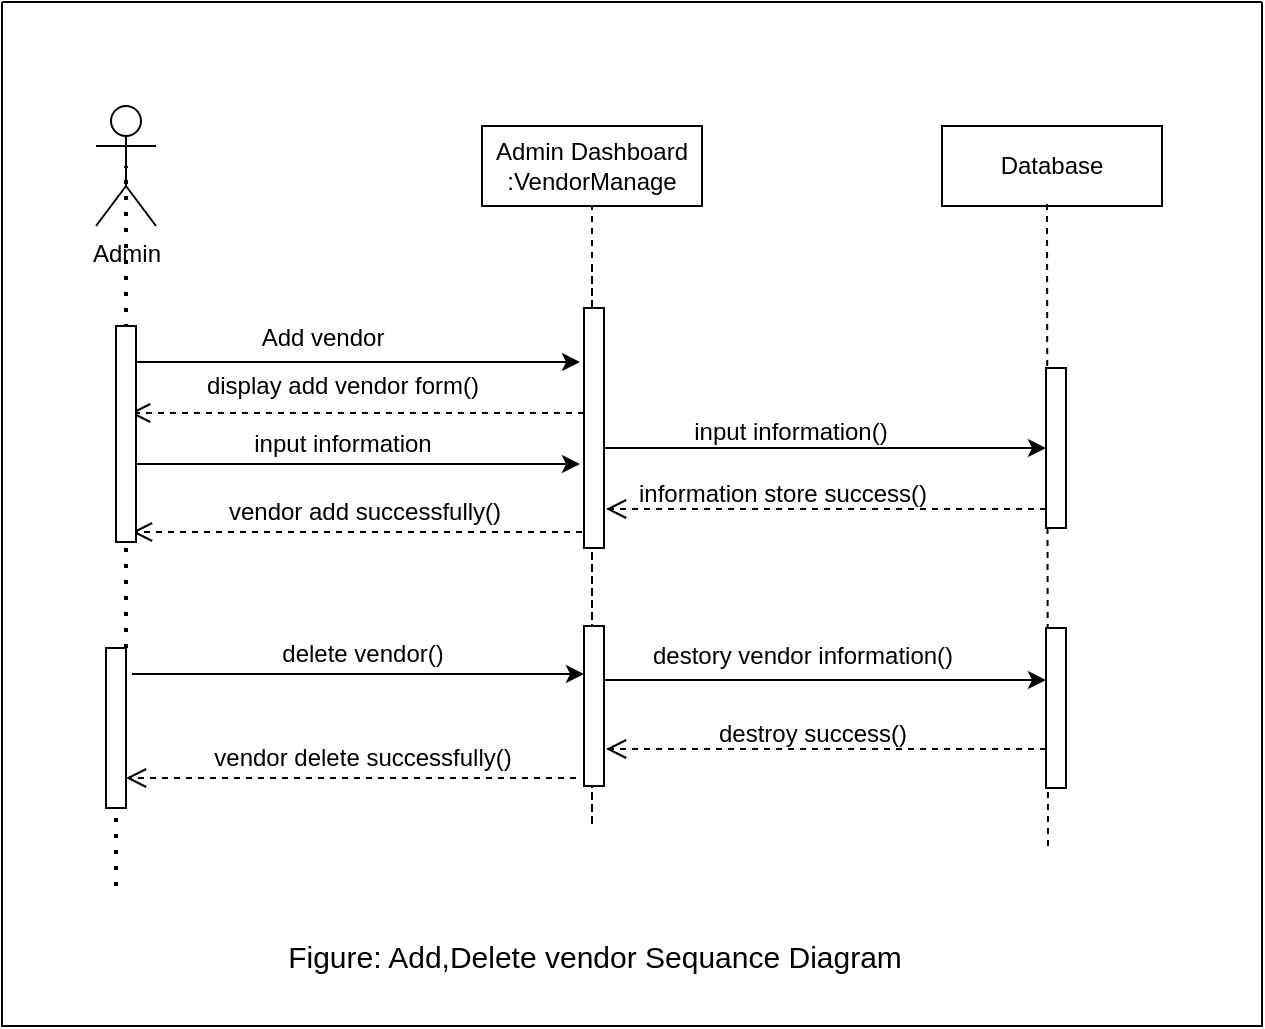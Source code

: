<mxfile version="21.6.8" type="device">
  <diagram name="Page-1" id="F4hY6tUk4TKt5mmts702">
    <mxGraphModel dx="1036" dy="623" grid="1" gridSize="10" guides="1" tooltips="1" connect="1" arrows="1" fold="1" page="1" pageScale="1" pageWidth="850" pageHeight="1100" math="0" shadow="0">
      <root>
        <mxCell id="0" />
        <mxCell id="1" parent="0" />
        <mxCell id="L2y3Q1k4dNLtaaQ5bGE2-5" value="Admin Dashboard&lt;br&gt;:VendorManage" style="html=1;whiteSpace=wrap;" parent="1" vertex="1">
          <mxGeometry x="300" y="110" width="110" height="40" as="geometry" />
        </mxCell>
        <mxCell id="L2y3Q1k4dNLtaaQ5bGE2-6" value="Database" style="html=1;whiteSpace=wrap;" parent="1" vertex="1">
          <mxGeometry x="530" y="110" width="110" height="40" as="geometry" />
        </mxCell>
        <mxCell id="L2y3Q1k4dNLtaaQ5bGE2-8" value="" style="endArrow=none;dashed=1;html=1;strokeWidth=1;rounded=0;entryX=0.5;entryY=1;entryDx=0;entryDy=0;" parent="1" target="L2y3Q1k4dNLtaaQ5bGE2-5" edge="1">
          <mxGeometry width="50" height="50" relative="1" as="geometry">
            <mxPoint x="355" y="180" as="sourcePoint" />
            <mxPoint x="370" y="230" as="targetPoint" />
            <Array as="points">
              <mxPoint x="355" y="460" />
              <mxPoint x="355" y="170" />
            </Array>
          </mxGeometry>
        </mxCell>
        <mxCell id="L2y3Q1k4dNLtaaQ5bGE2-17" value="" style="endArrow=none;dashed=1;html=1;strokeWidth=1;rounded=0;entryX=0.5;entryY=1;entryDx=0;entryDy=0;" parent="1" edge="1">
          <mxGeometry width="50" height="50" relative="1" as="geometry">
            <mxPoint x="583" y="470" as="sourcePoint" />
            <mxPoint x="582.5" y="149" as="targetPoint" />
          </mxGeometry>
        </mxCell>
        <mxCell id="bJmhBiMXRo4OpdSU438M-9" value="Admin" style="shape=umlActor;verticalLabelPosition=bottom;verticalAlign=top;html=1;outlineConnect=0;" vertex="1" parent="1">
          <mxGeometry x="107" y="100" width="30" height="60" as="geometry" />
        </mxCell>
        <mxCell id="bJmhBiMXRo4OpdSU438M-10" value="" style="endArrow=none;dashed=1;html=1;dashPattern=1 3;strokeWidth=2;rounded=0;entryX=0.5;entryY=0.5;entryDx=0;entryDy=0;entryPerimeter=0;" edge="1" parent="1" source="bJmhBiMXRo4OpdSU438M-39" target="bJmhBiMXRo4OpdSU438M-9">
          <mxGeometry width="50" height="50" relative="1" as="geometry">
            <mxPoint x="117" y="490" as="sourcePoint" />
            <mxPoint x="157" y="310" as="targetPoint" />
          </mxGeometry>
        </mxCell>
        <mxCell id="bJmhBiMXRo4OpdSU438M-11" value="" style="html=1;points=[];perimeter=orthogonalPerimeter;outlineConnect=0;targetShapes=umlLifeline;portConstraint=eastwest;newEdgeStyle={&quot;edgeStyle&quot;:&quot;elbowEdgeStyle&quot;,&quot;elbow&quot;:&quot;vertical&quot;,&quot;curved&quot;:0,&quot;rounded&quot;:0};" vertex="1" parent="1">
          <mxGeometry x="351" y="201" width="10" height="120" as="geometry" />
        </mxCell>
        <mxCell id="bJmhBiMXRo4OpdSU438M-12" style="edgeStyle=elbowEdgeStyle;rounded=0;orthogonalLoop=1;jettySize=auto;html=1;elbow=vertical;curved=0;" edge="1" parent="1">
          <mxGeometry relative="1" as="geometry">
            <mxPoint x="125" y="228" as="sourcePoint" />
            <mxPoint x="349" y="228" as="targetPoint" />
          </mxGeometry>
        </mxCell>
        <mxCell id="bJmhBiMXRo4OpdSU438M-13" value="Add vendor" style="text;html=1;align=center;verticalAlign=middle;resizable=0;points=[];autosize=1;strokeColor=none;fillColor=none;" vertex="1" parent="1">
          <mxGeometry x="180" y="201" width="80" height="30" as="geometry" />
        </mxCell>
        <mxCell id="bJmhBiMXRo4OpdSU438M-14" value="" style="html=1;verticalAlign=bottom;endArrow=open;dashed=1;endSize=8;edgeStyle=elbowEdgeStyle;elbow=vertical;curved=0;rounded=0;" edge="1" parent="1" source="bJmhBiMXRo4OpdSU438M-11">
          <mxGeometry y="-50" relative="1" as="geometry">
            <mxPoint x="349" y="253.5" as="sourcePoint" />
            <mxPoint x="124" y="253" as="targetPoint" />
            <mxPoint as="offset" />
            <Array as="points">
              <mxPoint x="144" y="253.5" />
            </Array>
          </mxGeometry>
        </mxCell>
        <mxCell id="bJmhBiMXRo4OpdSU438M-15" value="display add vendor form()" style="text;html=1;align=center;verticalAlign=middle;resizable=0;points=[];autosize=1;strokeColor=none;fillColor=none;" vertex="1" parent="1">
          <mxGeometry x="150" y="225" width="160" height="30" as="geometry" />
        </mxCell>
        <mxCell id="bJmhBiMXRo4OpdSU438M-16" style="edgeStyle=elbowEdgeStyle;rounded=0;orthogonalLoop=1;jettySize=auto;html=1;elbow=vertical;curved=0;" edge="1" parent="1">
          <mxGeometry relative="1" as="geometry">
            <mxPoint x="125" y="279" as="sourcePoint" />
            <mxPoint x="349" y="279" as="targetPoint" />
          </mxGeometry>
        </mxCell>
        <mxCell id="bJmhBiMXRo4OpdSU438M-17" value="input information" style="text;html=1;align=center;verticalAlign=middle;resizable=0;points=[];autosize=1;strokeColor=none;fillColor=none;" vertex="1" parent="1">
          <mxGeometry x="175" y="254" width="110" height="30" as="geometry" />
        </mxCell>
        <mxCell id="bJmhBiMXRo4OpdSU438M-18" value="" style="html=1;points=[];perimeter=orthogonalPerimeter;outlineConnect=0;targetShapes=umlLifeline;portConstraint=eastwest;newEdgeStyle={&quot;edgeStyle&quot;:&quot;elbowEdgeStyle&quot;,&quot;elbow&quot;:&quot;vertical&quot;,&quot;curved&quot;:0,&quot;rounded&quot;:0};" vertex="1" parent="1">
          <mxGeometry x="582" y="231" width="10" height="80" as="geometry" />
        </mxCell>
        <mxCell id="bJmhBiMXRo4OpdSU438M-19" style="edgeStyle=elbowEdgeStyle;rounded=0;orthogonalLoop=1;jettySize=auto;html=1;elbow=vertical;curved=0;" edge="1" parent="1" source="bJmhBiMXRo4OpdSU438M-11" target="bJmhBiMXRo4OpdSU438M-18">
          <mxGeometry relative="1" as="geometry" />
        </mxCell>
        <mxCell id="bJmhBiMXRo4OpdSU438M-20" value="input information()" style="text;html=1;align=center;verticalAlign=middle;resizable=0;points=[];autosize=1;strokeColor=none;fillColor=none;" vertex="1" parent="1">
          <mxGeometry x="394" y="248" width="120" height="30" as="geometry" />
        </mxCell>
        <mxCell id="bJmhBiMXRo4OpdSU438M-21" value="" style="html=1;verticalAlign=bottom;endArrow=open;dashed=1;endSize=8;edgeStyle=elbowEdgeStyle;elbow=vertical;curved=0;rounded=0;" edge="1" parent="1">
          <mxGeometry y="-50" relative="1" as="geometry">
            <mxPoint x="582" y="301.5" as="sourcePoint" />
            <mxPoint x="362" y="301" as="targetPoint" />
            <mxPoint as="offset" />
          </mxGeometry>
        </mxCell>
        <mxCell id="bJmhBiMXRo4OpdSU438M-22" value="information store success()" style="text;html=1;align=center;verticalAlign=middle;resizable=0;points=[];autosize=1;strokeColor=none;fillColor=none;" vertex="1" parent="1">
          <mxGeometry x="365" y="279" width="170" height="30" as="geometry" />
        </mxCell>
        <mxCell id="bJmhBiMXRo4OpdSU438M-23" value="" style="html=1;verticalAlign=bottom;endArrow=open;dashed=1;endSize=8;edgeStyle=elbowEdgeStyle;elbow=vertical;curved=0;rounded=0;" edge="1" parent="1">
          <mxGeometry y="-50" relative="1" as="geometry">
            <mxPoint x="350" y="313" as="sourcePoint" />
            <mxPoint x="125" y="312.5" as="targetPoint" />
            <mxPoint as="offset" />
            <Array as="points">
              <mxPoint x="145" y="313" />
            </Array>
          </mxGeometry>
        </mxCell>
        <mxCell id="bJmhBiMXRo4OpdSU438M-24" value="vendor add successfully()" style="text;html=1;align=center;verticalAlign=middle;resizable=0;points=[];autosize=1;strokeColor=none;fillColor=none;" vertex="1" parent="1">
          <mxGeometry x="161" y="288" width="160" height="30" as="geometry" />
        </mxCell>
        <mxCell id="bJmhBiMXRo4OpdSU438M-25" style="edgeStyle=elbowEdgeStyle;rounded=0;orthogonalLoop=1;jettySize=auto;html=1;elbow=vertical;curved=0;" edge="1" parent="1">
          <mxGeometry relative="1" as="geometry">
            <mxPoint x="361" y="387" as="sourcePoint" />
            <mxPoint x="582" y="387" as="targetPoint" />
          </mxGeometry>
        </mxCell>
        <mxCell id="bJmhBiMXRo4OpdSU438M-26" value="" style="html=1;points=[];perimeter=orthogonalPerimeter;outlineConnect=0;targetShapes=umlLifeline;portConstraint=eastwest;newEdgeStyle={&quot;edgeStyle&quot;:&quot;elbowEdgeStyle&quot;,&quot;elbow&quot;:&quot;vertical&quot;,&quot;curved&quot;:0,&quot;rounded&quot;:0};" vertex="1" parent="1">
          <mxGeometry x="351" y="360" width="10" height="80" as="geometry" />
        </mxCell>
        <mxCell id="bJmhBiMXRo4OpdSU438M-27" style="edgeStyle=elbowEdgeStyle;rounded=0;orthogonalLoop=1;jettySize=auto;html=1;elbow=vertical;curved=0;" edge="1" parent="1">
          <mxGeometry relative="1" as="geometry">
            <mxPoint x="125" y="384" as="sourcePoint" />
            <mxPoint x="351" y="384" as="targetPoint" />
          </mxGeometry>
        </mxCell>
        <mxCell id="bJmhBiMXRo4OpdSU438M-28" value="delete vendor()" style="text;html=1;align=center;verticalAlign=middle;resizable=0;points=[];autosize=1;strokeColor=none;fillColor=none;" vertex="1" parent="1">
          <mxGeometry x="190" y="359" width="100" height="30" as="geometry" />
        </mxCell>
        <mxCell id="bJmhBiMXRo4OpdSU438M-29" value="" style="html=1;points=[];perimeter=orthogonalPerimeter;outlineConnect=0;targetShapes=umlLifeline;portConstraint=eastwest;newEdgeStyle={&quot;edgeStyle&quot;:&quot;elbowEdgeStyle&quot;,&quot;elbow&quot;:&quot;vertical&quot;,&quot;curved&quot;:0,&quot;rounded&quot;:0};" vertex="1" parent="1">
          <mxGeometry x="582" y="361" width="10" height="80" as="geometry" />
        </mxCell>
        <mxCell id="bJmhBiMXRo4OpdSU438M-30" value="destory vendor information()" style="text;html=1;align=center;verticalAlign=middle;resizable=0;points=[];autosize=1;strokeColor=none;fillColor=none;" vertex="1" parent="1">
          <mxGeometry x="375" y="360" width="170" height="30" as="geometry" />
        </mxCell>
        <mxCell id="bJmhBiMXRo4OpdSU438M-31" value="" style="html=1;verticalAlign=bottom;endArrow=open;dashed=1;endSize=8;edgeStyle=elbowEdgeStyle;elbow=vertical;curved=0;rounded=0;" edge="1" parent="1">
          <mxGeometry y="-50" relative="1" as="geometry">
            <mxPoint x="582" y="421.5" as="sourcePoint" />
            <mxPoint x="362" y="421" as="targetPoint" />
            <mxPoint as="offset" />
          </mxGeometry>
        </mxCell>
        <mxCell id="bJmhBiMXRo4OpdSU438M-32" value="destroy success()" style="text;html=1;align=center;verticalAlign=middle;resizable=0;points=[];autosize=1;strokeColor=none;fillColor=none;" vertex="1" parent="1">
          <mxGeometry x="405" y="399" width="120" height="30" as="geometry" />
        </mxCell>
        <mxCell id="bJmhBiMXRo4OpdSU438M-33" value="" style="html=1;verticalAlign=bottom;endArrow=open;dashed=1;endSize=8;edgeStyle=elbowEdgeStyle;elbow=vertical;curved=0;rounded=0;" edge="1" parent="1" target="bJmhBiMXRo4OpdSU438M-39">
          <mxGeometry y="-50" relative="1" as="geometry">
            <mxPoint x="347" y="436" as="sourcePoint" />
            <mxPoint x="127" y="435.5" as="targetPoint" />
            <mxPoint as="offset" />
            <Array as="points">
              <mxPoint x="120" y="436" />
            </Array>
          </mxGeometry>
        </mxCell>
        <mxCell id="bJmhBiMXRo4OpdSU438M-34" value="vendor delete successfully()" style="text;html=1;align=center;verticalAlign=middle;resizable=0;points=[];autosize=1;strokeColor=none;fillColor=none;" vertex="1" parent="1">
          <mxGeometry x="155" y="411" width="170" height="30" as="geometry" />
        </mxCell>
        <mxCell id="bJmhBiMXRo4OpdSU438M-35" value="" style="html=1;points=[];perimeter=orthogonalPerimeter;outlineConnect=0;targetShapes=umlLifeline;portConstraint=eastwest;newEdgeStyle={&quot;edgeStyle&quot;:&quot;elbowEdgeStyle&quot;,&quot;elbow&quot;:&quot;vertical&quot;,&quot;curved&quot;:0,&quot;rounded&quot;:0};" vertex="1" parent="1">
          <mxGeometry x="117" y="210" width="10" height="108" as="geometry" />
        </mxCell>
        <mxCell id="bJmhBiMXRo4OpdSU438M-38" value="" style="endArrow=none;dashed=1;html=1;dashPattern=1 3;strokeWidth=2;rounded=0;entryX=0.5;entryY=0.5;entryDx=0;entryDy=0;entryPerimeter=0;" edge="1" parent="1" target="bJmhBiMXRo4OpdSU438M-39">
          <mxGeometry width="50" height="50" relative="1" as="geometry">
            <mxPoint x="117" y="490" as="sourcePoint" />
            <mxPoint x="122" y="130" as="targetPoint" />
          </mxGeometry>
        </mxCell>
        <mxCell id="bJmhBiMXRo4OpdSU438M-39" value="" style="html=1;points=[];perimeter=orthogonalPerimeter;outlineConnect=0;targetShapes=umlLifeline;portConstraint=eastwest;newEdgeStyle={&quot;edgeStyle&quot;:&quot;elbowEdgeStyle&quot;,&quot;elbow&quot;:&quot;vertical&quot;,&quot;curved&quot;:0,&quot;rounded&quot;:0};" vertex="1" parent="1">
          <mxGeometry x="112" y="371" width="10" height="80" as="geometry" />
        </mxCell>
        <mxCell id="bJmhBiMXRo4OpdSU438M-40" value="&lt;font style=&quot;font-size: 15px;&quot;&gt;Figure: Add,Delete vendor Sequance Diagram&lt;/font&gt;" style="text;html=1;align=center;verticalAlign=middle;resizable=0;points=[];autosize=1;strokeColor=none;fillColor=none;" vertex="1" parent="1">
          <mxGeometry x="191" y="510" width="330" height="30" as="geometry" />
        </mxCell>
        <mxCell id="bJmhBiMXRo4OpdSU438M-41" value="" style="swimlane;startSize=0;" vertex="1" parent="1">
          <mxGeometry x="60" y="48" width="630" height="512" as="geometry" />
        </mxCell>
      </root>
    </mxGraphModel>
  </diagram>
</mxfile>

